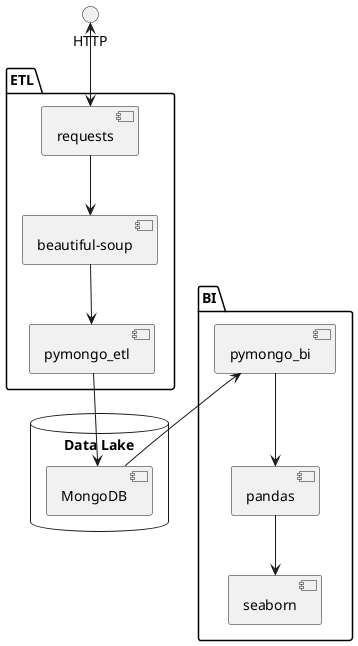 @startuml

interface HTTP as http

package ETL {
[requests]
[beautiful-soup]
[pymongo_etl]

[requests] --> [beautiful-soup]
[beautiful-soup] --> [pymongo_etl]
}

package BI {
[pymongo_bi]
[pandas]
[seaborn]

[pymongo_bi] --> [pandas]
[pandas] --> [seaborn]
}

database "Data Lake" {
[MongoDB]
}

[requests] <-up-> http
[pymongo_etl] --> [MongoDB]
[pymongo_bi] <-- [MongoDB]


@enduml